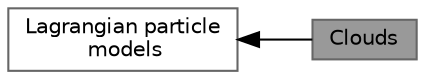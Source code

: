 digraph "Clouds"
{
 // LATEX_PDF_SIZE
  bgcolor="transparent";
  edge [fontname=Helvetica,fontsize=10,labelfontname=Helvetica,labelfontsize=10];
  node [fontname=Helvetica,fontsize=10,shape=box,height=0.2,width=0.4];
  rankdir=LR;
  Node2 [id="Node000002",label="Lagrangian particle\l models",height=0.2,width=0.4,color="grey40", fillcolor="white", style="filled",URL="$group__grpLagrangianIntermediate.html",tooltip=" "];
  Node1 [id="Node000001",label="Clouds",height=0.2,width=0.4,color="gray40", fillcolor="grey60", style="filled", fontcolor="black",tooltip=" "];
  Node2->Node1 [shape=plaintext, dir="back", style="solid"];
}
